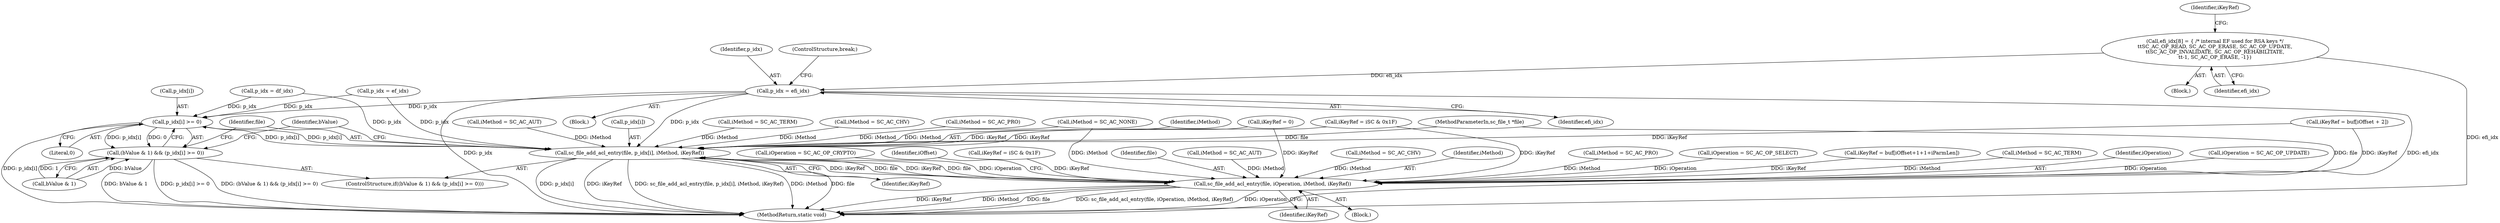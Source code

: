 digraph "0_OpenSC_8fe377e93b4b56060e5bbfb6f3142ceaeca744fa_17@pointer" {
"1000352" [label="(Call,p_idx = efi_idx)"];
"1000151" [label="(Call,efi_idx[8] = { /* internal EF used for RSA keys */\n\t\tSC_AC_OP_READ, SC_AC_OP_ERASE, SC_AC_OP_UPDATE,\n\t\tSC_AC_OP_INVALIDATE, SC_AC_OP_REHABILITATE,\n\t\t-1, SC_AC_OP_ERASE, -1})"];
"1000448" [label="(Call,p_idx[i] >= 0)"];
"1000444" [label="(Call,(bValue & 1) && (p_idx[i] >= 0))"];
"1000453" [label="(Call,sc_file_add_acl_entry(file, p_idx[i], iMethod, iKeyRef))"];
"1000334" [label="(Call,sc_file_add_acl_entry(file, iOperation, iMethod, iKeyRef))"];
"1000445" [label="(Call,bValue & 1)"];
"1000337" [label="(Identifier,iMethod)"];
"1000455" [label="(Call,p_idx[i])"];
"1000453" [label="(Call,sc_file_add_acl_entry(file, p_idx[i], iMethod, iKeyRef))"];
"1000444" [label="(Call,(bValue & 1) && (p_idx[i] >= 0))"];
"1000143" [label="(Block,)"];
"1000354" [label="(Identifier,efi_idx)"];
"1000404" [label="(Call,iKeyRef = iSC & 0x1F)"];
"1000338" [label="(Identifier,iKeyRef)"];
"1000280" [label="(Call,iMethod = SC_AC_PRO)"];
"1000330" [label="(Call,iOperation = SC_AC_OP_SELECT)"];
"1000449" [label="(Call,p_idx[i])"];
"1000298" [label="(Call,iKeyRef = buf[iOffset+1+1+iParmLen])"];
"1000389" [label="(Call,iMethod = SC_AC_TERM)"];
"1000269" [label="(Call,iMethod = SC_AC_TERM)"];
"1000151" [label="(Call,efi_idx[8] = { /* internal EF used for RSA keys */\n\t\tSC_AC_OP_READ, SC_AC_OP_ERASE, SC_AC_OP_UPDATE,\n\t\tSC_AC_OP_INVALIDATE, SC_AC_OP_REHABILITATE,\n\t\t-1, SC_AC_OP_ERASE, -1})"];
"1000459" [label="(Identifier,iKeyRef)"];
"1000336" [label="(Identifier,iOperation)"];
"1000454" [label="(Identifier,file)"];
"1000423" [label="(Call,iMethod = SC_AC_CHV)"];
"1000355" [label="(ControlStructure,break;)"];
"1000353" [label="(Identifier,p_idx)"];
"1000157" [label="(Identifier,iKeyRef)"];
"1000473" [label="(MethodReturn,static void)"];
"1000325" [label="(Call,iOperation = SC_AC_OP_UPDATE)"];
"1000140" [label="(MethodParameterIn,sc_file_t *file)"];
"1000416" [label="(Call,iKeyRef = buf[iOffset + 2])"];
"1000320" [label="(Call,iOperation = SC_AC_OP_CRYPTO)"];
"1000400" [label="(Call,iMethod = SC_AC_PRO)"];
"1000193" [label="(Block,)"];
"1000452" [label="(Literal,0)"];
"1000464" [label="(Identifier,iOffset)"];
"1000352" [label="(Call,p_idx = efi_idx)"];
"1000284" [label="(Call,iKeyRef = iSC & 0x1F)"];
"1000458" [label="(Identifier,iMethod)"];
"1000334" [label="(Call,sc_file_add_acl_entry(file, iOperation, iMethod, iKeyRef))"];
"1000345" [label="(Block,)"];
"1000357" [label="(Call,p_idx = ef_idx)"];
"1000184" [label="(Call,iMethod = SC_AC_NONE)"];
"1000335" [label="(Identifier,file)"];
"1000274" [label="(Call,iMethod = SC_AC_AUT)"];
"1000156" [label="(Call,iKeyRef = 0)"];
"1000309" [label="(Call,iMethod = SC_AC_CHV)"];
"1000347" [label="(Call,p_idx = df_idx)"];
"1000443" [label="(ControlStructure,if((bValue & 1) && (p_idx[i] >= 0)))"];
"1000394" [label="(Call,iMethod = SC_AC_AUT)"];
"1000152" [label="(Identifier,efi_idx)"];
"1000448" [label="(Call,p_idx[i] >= 0)"];
"1000461" [label="(Identifier,bValue)"];
"1000352" -> "1000345"  [label="AST: "];
"1000352" -> "1000354"  [label="CFG: "];
"1000353" -> "1000352"  [label="AST: "];
"1000354" -> "1000352"  [label="AST: "];
"1000355" -> "1000352"  [label="CFG: "];
"1000352" -> "1000473"  [label="DDG: p_idx"];
"1000352" -> "1000473"  [label="DDG: efi_idx"];
"1000151" -> "1000352"  [label="DDG: efi_idx"];
"1000352" -> "1000448"  [label="DDG: p_idx"];
"1000352" -> "1000453"  [label="DDG: p_idx"];
"1000151" -> "1000143"  [label="AST: "];
"1000151" -> "1000152"  [label="CFG: "];
"1000152" -> "1000151"  [label="AST: "];
"1000157" -> "1000151"  [label="CFG: "];
"1000151" -> "1000473"  [label="DDG: efi_idx"];
"1000448" -> "1000444"  [label="AST: "];
"1000448" -> "1000452"  [label="CFG: "];
"1000449" -> "1000448"  [label="AST: "];
"1000452" -> "1000448"  [label="AST: "];
"1000444" -> "1000448"  [label="CFG: "];
"1000448" -> "1000473"  [label="DDG: p_idx[i]"];
"1000448" -> "1000444"  [label="DDG: p_idx[i]"];
"1000448" -> "1000444"  [label="DDG: 0"];
"1000453" -> "1000448"  [label="DDG: p_idx[i]"];
"1000347" -> "1000448"  [label="DDG: p_idx"];
"1000357" -> "1000448"  [label="DDG: p_idx"];
"1000448" -> "1000453"  [label="DDG: p_idx[i]"];
"1000444" -> "1000443"  [label="AST: "];
"1000444" -> "1000445"  [label="CFG: "];
"1000445" -> "1000444"  [label="AST: "];
"1000454" -> "1000444"  [label="CFG: "];
"1000461" -> "1000444"  [label="CFG: "];
"1000444" -> "1000473"  [label="DDG: bValue & 1"];
"1000444" -> "1000473"  [label="DDG: p_idx[i] >= 0"];
"1000444" -> "1000473"  [label="DDG: (bValue & 1) && (p_idx[i] >= 0)"];
"1000445" -> "1000444"  [label="DDG: bValue"];
"1000445" -> "1000444"  [label="DDG: 1"];
"1000453" -> "1000443"  [label="AST: "];
"1000453" -> "1000459"  [label="CFG: "];
"1000454" -> "1000453"  [label="AST: "];
"1000455" -> "1000453"  [label="AST: "];
"1000458" -> "1000453"  [label="AST: "];
"1000459" -> "1000453"  [label="AST: "];
"1000461" -> "1000453"  [label="CFG: "];
"1000453" -> "1000473"  [label="DDG: p_idx[i]"];
"1000453" -> "1000473"  [label="DDG: iKeyRef"];
"1000453" -> "1000473"  [label="DDG: sc_file_add_acl_entry(file, p_idx[i], iMethod, iKeyRef)"];
"1000453" -> "1000473"  [label="DDG: iMethod"];
"1000453" -> "1000473"  [label="DDG: file"];
"1000453" -> "1000334"  [label="DDG: file"];
"1000453" -> "1000334"  [label="DDG: iKeyRef"];
"1000334" -> "1000453"  [label="DDG: file"];
"1000334" -> "1000453"  [label="DDG: iKeyRef"];
"1000140" -> "1000453"  [label="DDG: file"];
"1000347" -> "1000453"  [label="DDG: p_idx"];
"1000357" -> "1000453"  [label="DDG: p_idx"];
"1000184" -> "1000453"  [label="DDG: iMethod"];
"1000400" -> "1000453"  [label="DDG: iMethod"];
"1000423" -> "1000453"  [label="DDG: iMethod"];
"1000389" -> "1000453"  [label="DDG: iMethod"];
"1000394" -> "1000453"  [label="DDG: iMethod"];
"1000156" -> "1000453"  [label="DDG: iKeyRef"];
"1000416" -> "1000453"  [label="DDG: iKeyRef"];
"1000404" -> "1000453"  [label="DDG: iKeyRef"];
"1000334" -> "1000193"  [label="AST: "];
"1000334" -> "1000338"  [label="CFG: "];
"1000335" -> "1000334"  [label="AST: "];
"1000336" -> "1000334"  [label="AST: "];
"1000337" -> "1000334"  [label="AST: "];
"1000338" -> "1000334"  [label="AST: "];
"1000464" -> "1000334"  [label="CFG: "];
"1000334" -> "1000473"  [label="DDG: sc_file_add_acl_entry(file, iOperation, iMethod, iKeyRef)"];
"1000334" -> "1000473"  [label="DDG: iOperation"];
"1000334" -> "1000473"  [label="DDG: iKeyRef"];
"1000334" -> "1000473"  [label="DDG: iMethod"];
"1000334" -> "1000473"  [label="DDG: file"];
"1000140" -> "1000334"  [label="DDG: file"];
"1000325" -> "1000334"  [label="DDG: iOperation"];
"1000330" -> "1000334"  [label="DDG: iOperation"];
"1000320" -> "1000334"  [label="DDG: iOperation"];
"1000309" -> "1000334"  [label="DDG: iMethod"];
"1000184" -> "1000334"  [label="DDG: iMethod"];
"1000274" -> "1000334"  [label="DDG: iMethod"];
"1000280" -> "1000334"  [label="DDG: iMethod"];
"1000269" -> "1000334"  [label="DDG: iMethod"];
"1000156" -> "1000334"  [label="DDG: iKeyRef"];
"1000298" -> "1000334"  [label="DDG: iKeyRef"];
"1000416" -> "1000334"  [label="DDG: iKeyRef"];
"1000404" -> "1000334"  [label="DDG: iKeyRef"];
"1000284" -> "1000334"  [label="DDG: iKeyRef"];
}
